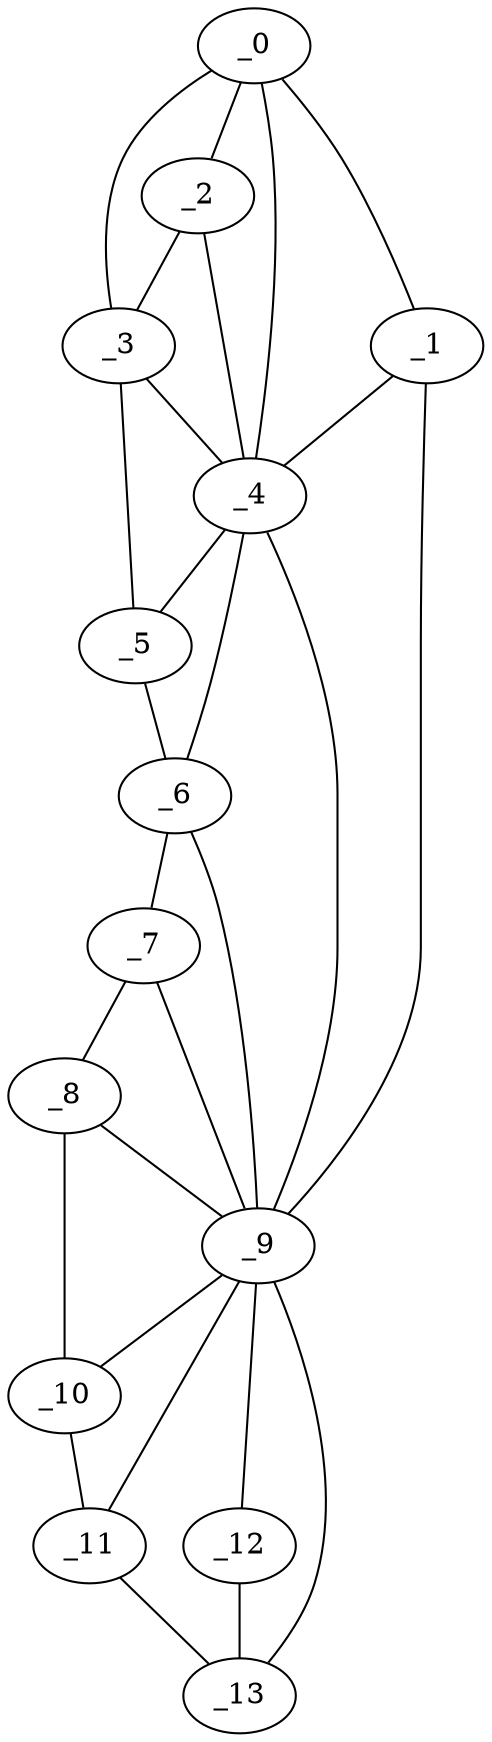 graph "obj25__225.gxl" {
	_0	 [x=5,
		y=22];
	_1	 [x=5,
		y=33];
	_0 -- _1	 [valence=1];
	_2	 [x=12,
		y=17];
	_0 -- _2	 [valence=2];
	_3	 [x=16,
		y=14];
	_0 -- _3	 [valence=1];
	_4	 [x=16,
		y=32];
	_0 -- _4	 [valence=1];
	_1 -- _4	 [valence=1];
	_9	 [x=116,
		y=33];
	_1 -- _9	 [valence=1];
	_2 -- _3	 [valence=2];
	_2 -- _4	 [valence=1];
	_3 -- _4	 [valence=2];
	_5	 [x=23,
		y=13];
	_3 -- _5	 [valence=1];
	_4 -- _5	 [valence=2];
	_6	 [x=101,
		y=12];
	_4 -- _6	 [valence=2];
	_4 -- _9	 [valence=2];
	_5 -- _6	 [valence=1];
	_7	 [x=105,
		y=13];
	_6 -- _7	 [valence=1];
	_6 -- _9	 [valence=2];
	_8	 [x=108,
		y=14];
	_7 -- _8	 [valence=1];
	_7 -- _9	 [valence=1];
	_8 -- _9	 [valence=1];
	_10	 [x=119,
		y=19];
	_8 -- _10	 [valence=1];
	_9 -- _10	 [valence=1];
	_11	 [x=123,
		y=21];
	_9 -- _11	 [valence=2];
	_12	 [x=124,
		y=33];
	_9 -- _12	 [valence=1];
	_13	 [x=126,
		y=26];
	_9 -- _13	 [valence=2];
	_10 -- _11	 [valence=1];
	_11 -- _13	 [valence=1];
	_12 -- _13	 [valence=1];
}

